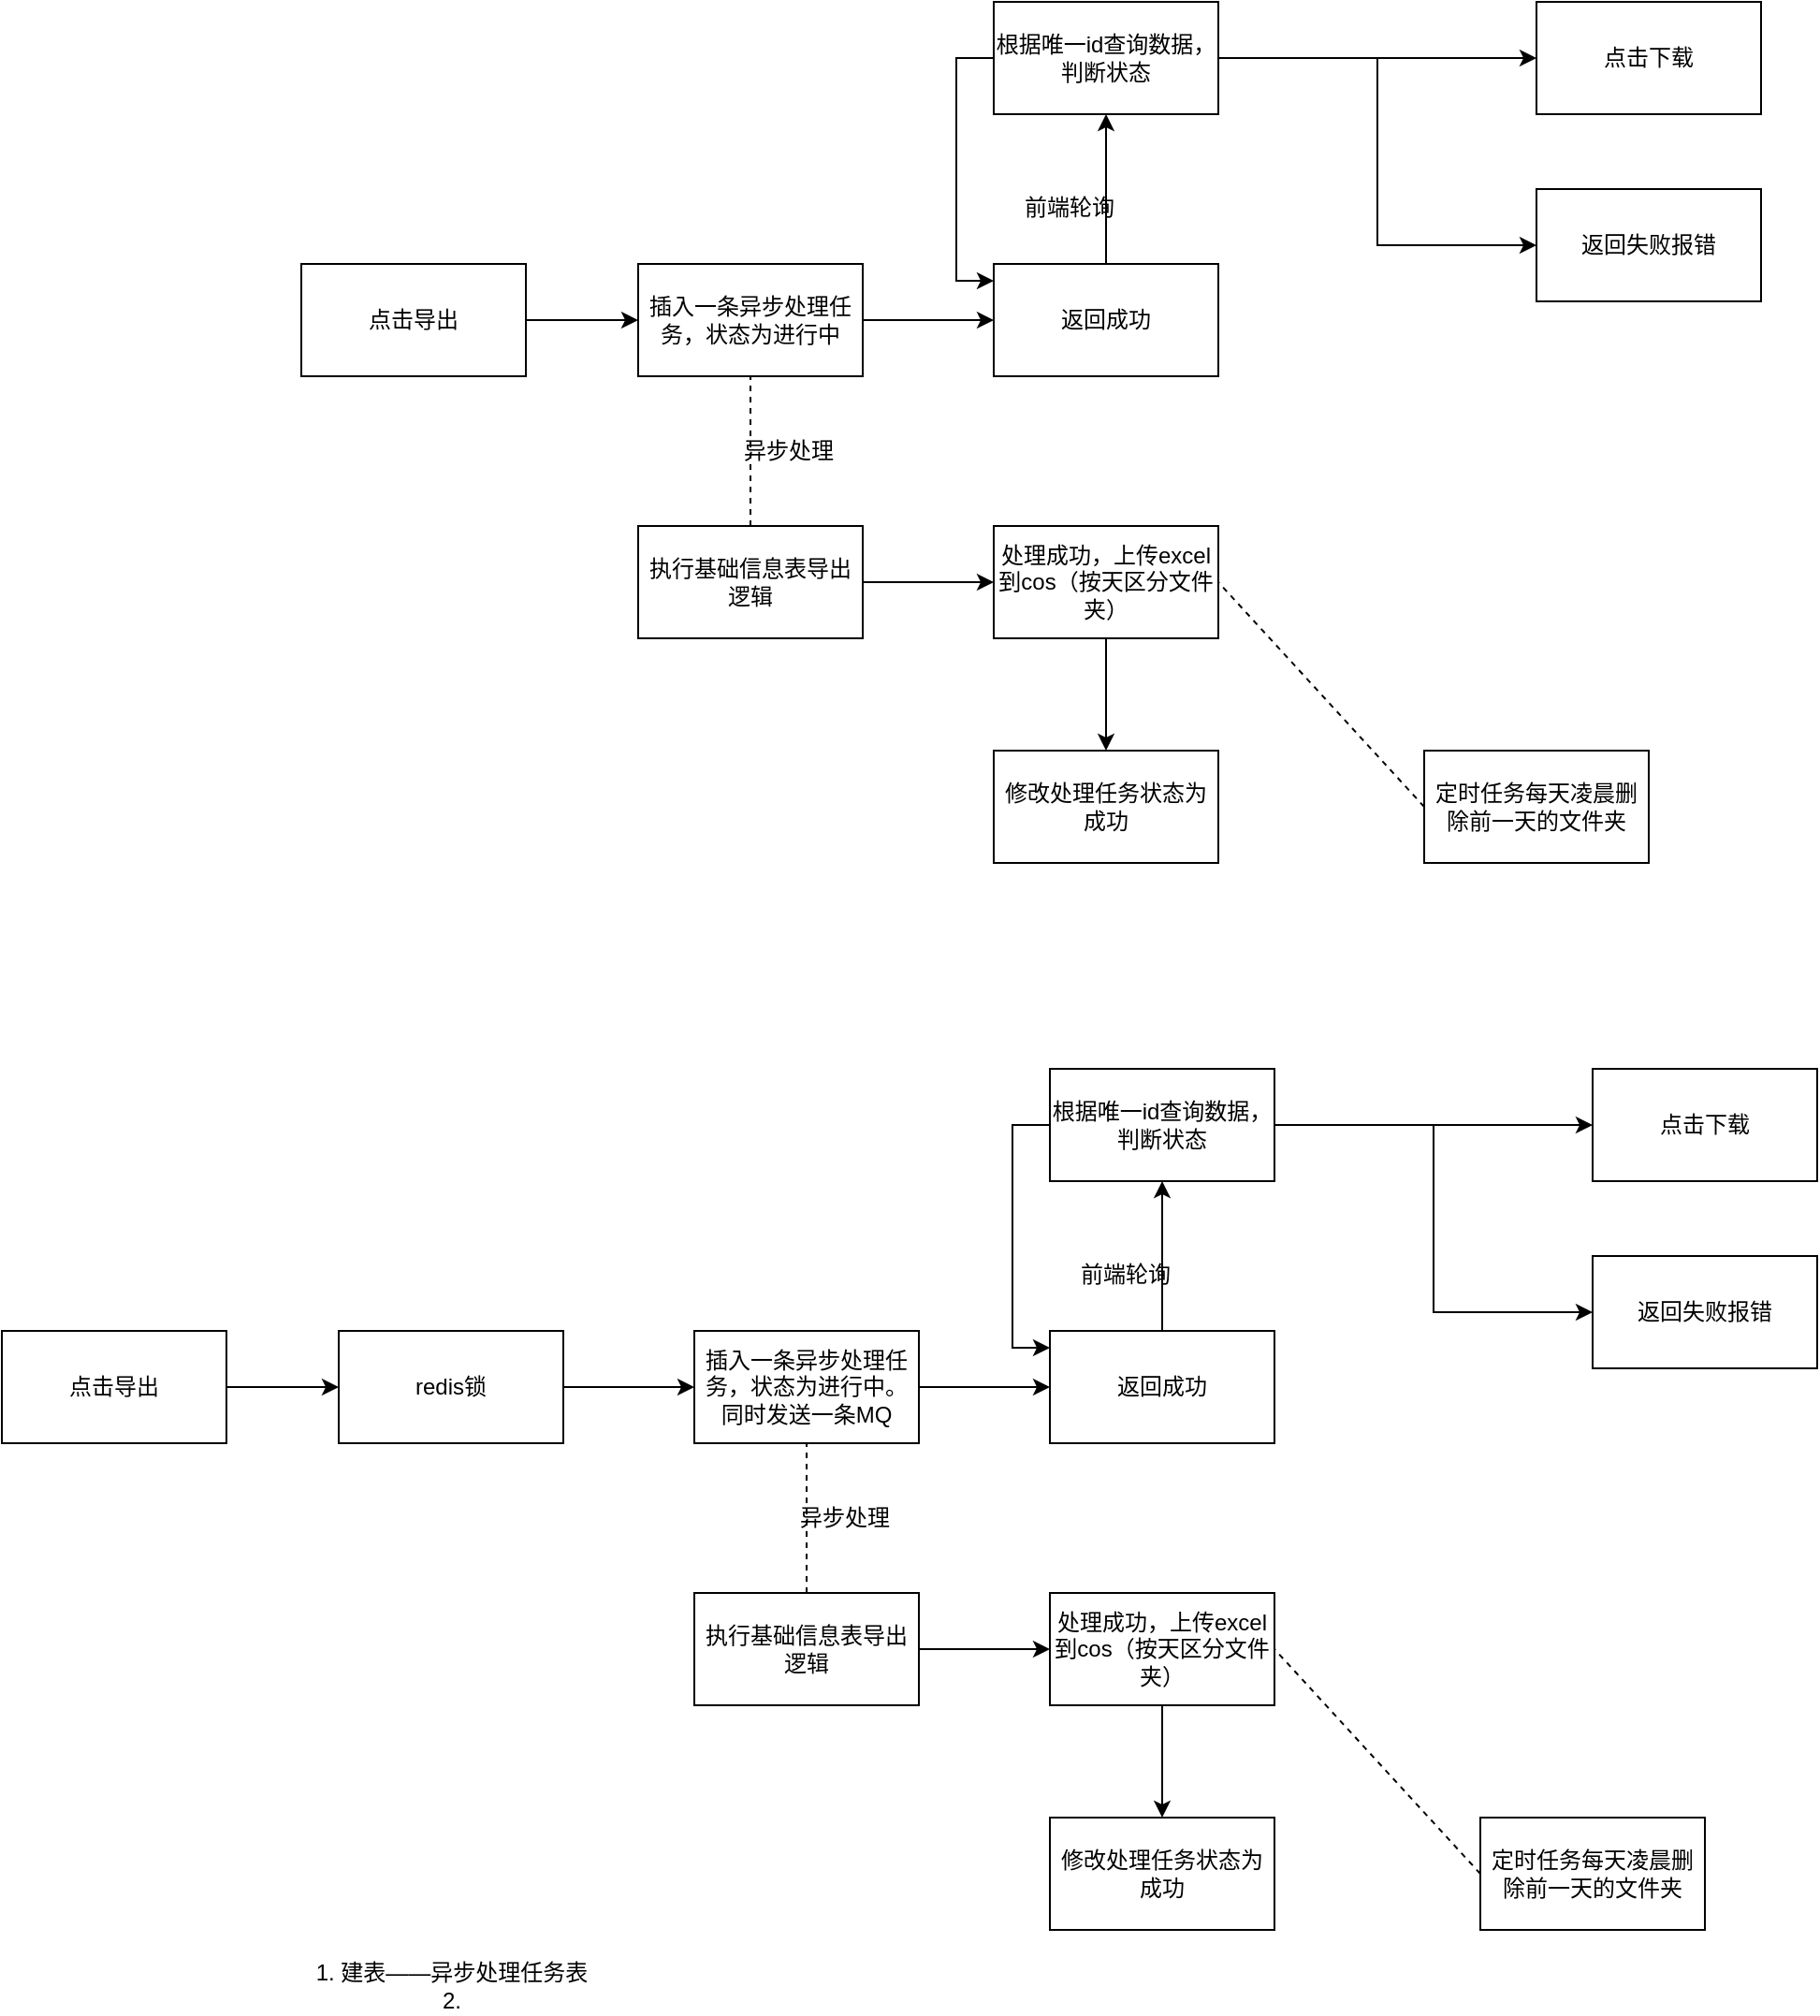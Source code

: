 <mxfile version="14.6.0" type="github">
  <diagram id="HrRhx5yN_iqk0GomWMN3" name="第 1 页">
    <mxGraphModel dx="3342" dy="733" grid="1" gridSize="10" guides="1" tooltips="1" connect="1" arrows="1" fold="1" page="1" pageScale="1" pageWidth="1920" pageHeight="1200" math="0" shadow="0">
      <root>
        <mxCell id="0" />
        <mxCell id="1" parent="0" />
        <mxCell id="EPZCTNfuwa29dTdAX0f7-6" style="edgeStyle=orthogonalEdgeStyle;rounded=0;orthogonalLoop=1;jettySize=auto;html=1;entryX=0;entryY=0.5;entryDx=0;entryDy=0;" edge="1" parent="1" source="EPZCTNfuwa29dTdAX0f7-2" target="EPZCTNfuwa29dTdAX0f7-5">
          <mxGeometry relative="1" as="geometry" />
        </mxCell>
        <mxCell id="EPZCTNfuwa29dTdAX0f7-2" value="点击导出" style="whiteSpace=wrap;html=1;" vertex="1" parent="1">
          <mxGeometry x="70" y="300" width="120" height="60" as="geometry" />
        </mxCell>
        <mxCell id="EPZCTNfuwa29dTdAX0f7-24" value="" style="edgeStyle=orthogonalEdgeStyle;rounded=0;orthogonalLoop=1;jettySize=auto;html=1;" edge="1" parent="1" source="EPZCTNfuwa29dTdAX0f7-3" target="EPZCTNfuwa29dTdAX0f7-23">
          <mxGeometry relative="1" as="geometry" />
        </mxCell>
        <mxCell id="EPZCTNfuwa29dTdAX0f7-3" value="返回成功" style="whiteSpace=wrap;html=1;" vertex="1" parent="1">
          <mxGeometry x="440" y="300" width="120" height="60" as="geometry" />
        </mxCell>
        <mxCell id="EPZCTNfuwa29dTdAX0f7-7" style="edgeStyle=orthogonalEdgeStyle;rounded=0;orthogonalLoop=1;jettySize=auto;html=1;entryX=0;entryY=0.5;entryDx=0;entryDy=0;" edge="1" parent="1" source="EPZCTNfuwa29dTdAX0f7-5" target="EPZCTNfuwa29dTdAX0f7-3">
          <mxGeometry relative="1" as="geometry" />
        </mxCell>
        <mxCell id="EPZCTNfuwa29dTdAX0f7-5" value="插入一条异步处理任务，状态为进行中" style="whiteSpace=wrap;html=1;" vertex="1" parent="1">
          <mxGeometry x="250" y="300" width="120" height="60" as="geometry" />
        </mxCell>
        <mxCell id="EPZCTNfuwa29dTdAX0f7-13" style="edgeStyle=orthogonalEdgeStyle;rounded=0;orthogonalLoop=1;jettySize=auto;html=1;entryX=0;entryY=0.5;entryDx=0;entryDy=0;" edge="1" parent="1" source="EPZCTNfuwa29dTdAX0f7-8" target="EPZCTNfuwa29dTdAX0f7-12">
          <mxGeometry relative="1" as="geometry" />
        </mxCell>
        <mxCell id="EPZCTNfuwa29dTdAX0f7-8" value="执行基础信息表导出逻辑" style="whiteSpace=wrap;html=1;" vertex="1" parent="1">
          <mxGeometry x="250" y="440" width="120" height="60" as="geometry" />
        </mxCell>
        <mxCell id="EPZCTNfuwa29dTdAX0f7-10" value="" style="endArrow=none;dashed=1;html=1;entryX=0.5;entryY=1;entryDx=0;entryDy=0;exitX=0.5;exitY=0;exitDx=0;exitDy=0;" edge="1" parent="1" source="EPZCTNfuwa29dTdAX0f7-8" target="EPZCTNfuwa29dTdAX0f7-5">
          <mxGeometry width="50" height="50" relative="1" as="geometry">
            <mxPoint x="160" y="450" as="sourcePoint" />
            <mxPoint x="210" y="400" as="targetPoint" />
          </mxGeometry>
        </mxCell>
        <mxCell id="EPZCTNfuwa29dTdAX0f7-11" value="异步处理" style="text;html=1;align=center;verticalAlign=middle;resizable=0;points=[];autosize=1;strokeColor=none;" vertex="1" parent="1">
          <mxGeometry x="300" y="390" width="60" height="20" as="geometry" />
        </mxCell>
        <mxCell id="EPZCTNfuwa29dTdAX0f7-15" style="edgeStyle=orthogonalEdgeStyle;rounded=0;orthogonalLoop=1;jettySize=auto;html=1;" edge="1" parent="1" source="EPZCTNfuwa29dTdAX0f7-12" target="EPZCTNfuwa29dTdAX0f7-14">
          <mxGeometry relative="1" as="geometry" />
        </mxCell>
        <mxCell id="EPZCTNfuwa29dTdAX0f7-12" value="处理成功，上传excel到cos（按天区分文件夹）" style="rounded=0;whiteSpace=wrap;html=1;" vertex="1" parent="1">
          <mxGeometry x="440" y="440" width="120" height="60" as="geometry" />
        </mxCell>
        <mxCell id="EPZCTNfuwa29dTdAX0f7-14" value="修改处理任务状态为成功" style="rounded=0;whiteSpace=wrap;html=1;" vertex="1" parent="1">
          <mxGeometry x="440" y="560" width="120" height="60" as="geometry" />
        </mxCell>
        <mxCell id="EPZCTNfuwa29dTdAX0f7-21" value="定时任务每天凌晨删除前一天的文件夹" style="rounded=0;whiteSpace=wrap;html=1;" vertex="1" parent="1">
          <mxGeometry x="670" y="560" width="120" height="60" as="geometry" />
        </mxCell>
        <mxCell id="EPZCTNfuwa29dTdAX0f7-22" value="" style="endArrow=none;dashed=1;html=1;entryX=1;entryY=0.5;entryDx=0;entryDy=0;exitX=0;exitY=0.5;exitDx=0;exitDy=0;" edge="1" parent="1" source="EPZCTNfuwa29dTdAX0f7-21" target="EPZCTNfuwa29dTdAX0f7-12">
          <mxGeometry width="50" height="50" relative="1" as="geometry">
            <mxPoint x="690" y="570" as="sourcePoint" />
            <mxPoint x="320" y="370" as="targetPoint" />
          </mxGeometry>
        </mxCell>
        <mxCell id="EPZCTNfuwa29dTdAX0f7-26" style="edgeStyle=orthogonalEdgeStyle;rounded=0;orthogonalLoop=1;jettySize=auto;html=1;entryX=0;entryY=0.15;entryDx=0;entryDy=0;entryPerimeter=0;exitX=0;exitY=0.5;exitDx=0;exitDy=0;" edge="1" parent="1" source="EPZCTNfuwa29dTdAX0f7-23" target="EPZCTNfuwa29dTdAX0f7-3">
          <mxGeometry relative="1" as="geometry" />
        </mxCell>
        <mxCell id="EPZCTNfuwa29dTdAX0f7-27" style="edgeStyle=orthogonalEdgeStyle;rounded=0;orthogonalLoop=1;jettySize=auto;html=1;entryX=0;entryY=0.5;entryDx=0;entryDy=0;" edge="1" parent="1" source="EPZCTNfuwa29dTdAX0f7-23" target="EPZCTNfuwa29dTdAX0f7-28">
          <mxGeometry relative="1" as="geometry" />
        </mxCell>
        <mxCell id="EPZCTNfuwa29dTdAX0f7-30" style="edgeStyle=orthogonalEdgeStyle;rounded=0;orthogonalLoop=1;jettySize=auto;html=1;entryX=0;entryY=0.5;entryDx=0;entryDy=0;" edge="1" parent="1" source="EPZCTNfuwa29dTdAX0f7-23" target="EPZCTNfuwa29dTdAX0f7-29">
          <mxGeometry relative="1" as="geometry" />
        </mxCell>
        <mxCell id="EPZCTNfuwa29dTdAX0f7-23" value="根据唯一id查询数据，判断状态" style="whiteSpace=wrap;html=1;" vertex="1" parent="1">
          <mxGeometry x="440" y="160" width="120" height="60" as="geometry" />
        </mxCell>
        <mxCell id="EPZCTNfuwa29dTdAX0f7-25" value="前端轮询" style="text;html=1;align=center;verticalAlign=middle;resizable=0;points=[];autosize=1;strokeColor=none;" vertex="1" parent="1">
          <mxGeometry x="450" y="260" width="60" height="20" as="geometry" />
        </mxCell>
        <mxCell id="EPZCTNfuwa29dTdAX0f7-28" value="点击下载" style="whiteSpace=wrap;html=1;" vertex="1" parent="1">
          <mxGeometry x="730" y="160" width="120" height="60" as="geometry" />
        </mxCell>
        <mxCell id="EPZCTNfuwa29dTdAX0f7-29" value="返回失败报错" style="whiteSpace=wrap;html=1;" vertex="1" parent="1">
          <mxGeometry x="730" y="260" width="120" height="60" as="geometry" />
        </mxCell>
        <mxCell id="EPZCTNfuwa29dTdAX0f7-33" style="edgeStyle=orthogonalEdgeStyle;rounded=0;orthogonalLoop=1;jettySize=auto;html=1;entryX=0;entryY=0.5;entryDx=0;entryDy=0;" edge="1" parent="1" source="EPZCTNfuwa29dTdAX0f7-34" target="EPZCTNfuwa29dTdAX0f7-56">
          <mxGeometry relative="1" as="geometry" />
        </mxCell>
        <mxCell id="EPZCTNfuwa29dTdAX0f7-34" value="点击导出" style="whiteSpace=wrap;html=1;" vertex="1" parent="1">
          <mxGeometry x="-90" y="870" width="120" height="60" as="geometry" />
        </mxCell>
        <mxCell id="EPZCTNfuwa29dTdAX0f7-35" value="" style="edgeStyle=orthogonalEdgeStyle;rounded=0;orthogonalLoop=1;jettySize=auto;html=1;" edge="1" parent="1" source="EPZCTNfuwa29dTdAX0f7-36" target="EPZCTNfuwa29dTdAX0f7-51">
          <mxGeometry relative="1" as="geometry" />
        </mxCell>
        <mxCell id="EPZCTNfuwa29dTdAX0f7-36" value="返回成功" style="whiteSpace=wrap;html=1;" vertex="1" parent="1">
          <mxGeometry x="470" y="870" width="120" height="60" as="geometry" />
        </mxCell>
        <mxCell id="EPZCTNfuwa29dTdAX0f7-37" style="edgeStyle=orthogonalEdgeStyle;rounded=0;orthogonalLoop=1;jettySize=auto;html=1;entryX=0;entryY=0.5;entryDx=0;entryDy=0;" edge="1" parent="1" source="EPZCTNfuwa29dTdAX0f7-38" target="EPZCTNfuwa29dTdAX0f7-36">
          <mxGeometry relative="1" as="geometry" />
        </mxCell>
        <mxCell id="EPZCTNfuwa29dTdAX0f7-38" value="插入一条异步处理任务，状态为进行中。同时发送一条MQ" style="whiteSpace=wrap;html=1;" vertex="1" parent="1">
          <mxGeometry x="280" y="870" width="120" height="60" as="geometry" />
        </mxCell>
        <mxCell id="EPZCTNfuwa29dTdAX0f7-39" style="edgeStyle=orthogonalEdgeStyle;rounded=0;orthogonalLoop=1;jettySize=auto;html=1;entryX=0;entryY=0.5;entryDx=0;entryDy=0;" edge="1" parent="1" source="EPZCTNfuwa29dTdAX0f7-40" target="EPZCTNfuwa29dTdAX0f7-44">
          <mxGeometry relative="1" as="geometry" />
        </mxCell>
        <mxCell id="EPZCTNfuwa29dTdAX0f7-40" value="执行基础信息表导出逻辑" style="whiteSpace=wrap;html=1;" vertex="1" parent="1">
          <mxGeometry x="280" y="1010" width="120" height="60" as="geometry" />
        </mxCell>
        <mxCell id="EPZCTNfuwa29dTdAX0f7-41" value="" style="endArrow=none;dashed=1;html=1;entryX=0.5;entryY=1;entryDx=0;entryDy=0;exitX=0.5;exitY=0;exitDx=0;exitDy=0;" edge="1" parent="1" source="EPZCTNfuwa29dTdAX0f7-40" target="EPZCTNfuwa29dTdAX0f7-38">
          <mxGeometry width="50" height="50" relative="1" as="geometry">
            <mxPoint x="190" y="1020" as="sourcePoint" />
            <mxPoint x="240" y="970" as="targetPoint" />
          </mxGeometry>
        </mxCell>
        <mxCell id="EPZCTNfuwa29dTdAX0f7-42" value="异步处理" style="text;html=1;align=center;verticalAlign=middle;resizable=0;points=[];autosize=1;strokeColor=none;" vertex="1" parent="1">
          <mxGeometry x="330" y="960" width="60" height="20" as="geometry" />
        </mxCell>
        <mxCell id="EPZCTNfuwa29dTdAX0f7-43" style="edgeStyle=orthogonalEdgeStyle;rounded=0;orthogonalLoop=1;jettySize=auto;html=1;" edge="1" parent="1" source="EPZCTNfuwa29dTdAX0f7-44" target="EPZCTNfuwa29dTdAX0f7-45">
          <mxGeometry relative="1" as="geometry" />
        </mxCell>
        <mxCell id="EPZCTNfuwa29dTdAX0f7-44" value="处理成功，上传excel到cos（按天区分文件夹）" style="rounded=0;whiteSpace=wrap;html=1;" vertex="1" parent="1">
          <mxGeometry x="470" y="1010" width="120" height="60" as="geometry" />
        </mxCell>
        <mxCell id="EPZCTNfuwa29dTdAX0f7-45" value="修改处理任务状态为成功" style="rounded=0;whiteSpace=wrap;html=1;" vertex="1" parent="1">
          <mxGeometry x="470" y="1130" width="120" height="60" as="geometry" />
        </mxCell>
        <mxCell id="EPZCTNfuwa29dTdAX0f7-46" value="定时任务每天凌晨删除前一天的文件夹" style="rounded=0;whiteSpace=wrap;html=1;" vertex="1" parent="1">
          <mxGeometry x="700" y="1130" width="120" height="60" as="geometry" />
        </mxCell>
        <mxCell id="EPZCTNfuwa29dTdAX0f7-47" value="" style="endArrow=none;dashed=1;html=1;entryX=1;entryY=0.5;entryDx=0;entryDy=0;exitX=0;exitY=0.5;exitDx=0;exitDy=0;" edge="1" parent="1" source="EPZCTNfuwa29dTdAX0f7-46" target="EPZCTNfuwa29dTdAX0f7-44">
          <mxGeometry width="50" height="50" relative="1" as="geometry">
            <mxPoint x="720" y="1140" as="sourcePoint" />
            <mxPoint x="350" y="940" as="targetPoint" />
          </mxGeometry>
        </mxCell>
        <mxCell id="EPZCTNfuwa29dTdAX0f7-48" style="edgeStyle=orthogonalEdgeStyle;rounded=0;orthogonalLoop=1;jettySize=auto;html=1;entryX=0;entryY=0.15;entryDx=0;entryDy=0;entryPerimeter=0;exitX=0;exitY=0.5;exitDx=0;exitDy=0;" edge="1" parent="1" source="EPZCTNfuwa29dTdAX0f7-51" target="EPZCTNfuwa29dTdAX0f7-36">
          <mxGeometry relative="1" as="geometry" />
        </mxCell>
        <mxCell id="EPZCTNfuwa29dTdAX0f7-49" style="edgeStyle=orthogonalEdgeStyle;rounded=0;orthogonalLoop=1;jettySize=auto;html=1;entryX=0;entryY=0.5;entryDx=0;entryDy=0;" edge="1" parent="1" source="EPZCTNfuwa29dTdAX0f7-51" target="EPZCTNfuwa29dTdAX0f7-53">
          <mxGeometry relative="1" as="geometry" />
        </mxCell>
        <mxCell id="EPZCTNfuwa29dTdAX0f7-50" style="edgeStyle=orthogonalEdgeStyle;rounded=0;orthogonalLoop=1;jettySize=auto;html=1;entryX=0;entryY=0.5;entryDx=0;entryDy=0;" edge="1" parent="1" source="EPZCTNfuwa29dTdAX0f7-51" target="EPZCTNfuwa29dTdAX0f7-54">
          <mxGeometry relative="1" as="geometry" />
        </mxCell>
        <mxCell id="EPZCTNfuwa29dTdAX0f7-51" value="根据唯一id查询数据，判断状态" style="whiteSpace=wrap;html=1;" vertex="1" parent="1">
          <mxGeometry x="470" y="730" width="120" height="60" as="geometry" />
        </mxCell>
        <mxCell id="EPZCTNfuwa29dTdAX0f7-52" value="前端轮询" style="text;html=1;align=center;verticalAlign=middle;resizable=0;points=[];autosize=1;strokeColor=none;" vertex="1" parent="1">
          <mxGeometry x="480" y="830" width="60" height="20" as="geometry" />
        </mxCell>
        <mxCell id="EPZCTNfuwa29dTdAX0f7-53" value="点击下载" style="whiteSpace=wrap;html=1;" vertex="1" parent="1">
          <mxGeometry x="760" y="730" width="120" height="60" as="geometry" />
        </mxCell>
        <mxCell id="EPZCTNfuwa29dTdAX0f7-54" value="返回失败报错" style="whiteSpace=wrap;html=1;" vertex="1" parent="1">
          <mxGeometry x="760" y="830" width="120" height="60" as="geometry" />
        </mxCell>
        <mxCell id="EPZCTNfuwa29dTdAX0f7-55" value="&lt;div&gt;1. 建表——异步处理任务表&lt;/div&gt;&lt;div&gt;2. &lt;br&gt;&lt;/div&gt;" style="text;html=1;align=center;verticalAlign=middle;resizable=0;points=[];autosize=1;strokeColor=none;" vertex="1" parent="1">
          <mxGeometry x="70" y="1205" width="160" height="30" as="geometry" />
        </mxCell>
        <mxCell id="EPZCTNfuwa29dTdAX0f7-57" style="edgeStyle=orthogonalEdgeStyle;rounded=0;orthogonalLoop=1;jettySize=auto;html=1;entryX=0;entryY=0.5;entryDx=0;entryDy=0;" edge="1" parent="1" source="EPZCTNfuwa29dTdAX0f7-56" target="EPZCTNfuwa29dTdAX0f7-38">
          <mxGeometry relative="1" as="geometry" />
        </mxCell>
        <mxCell id="EPZCTNfuwa29dTdAX0f7-56" value="redis锁" style="whiteSpace=wrap;html=1;" vertex="1" parent="1">
          <mxGeometry x="90" y="870" width="120" height="60" as="geometry" />
        </mxCell>
      </root>
    </mxGraphModel>
  </diagram>
</mxfile>
